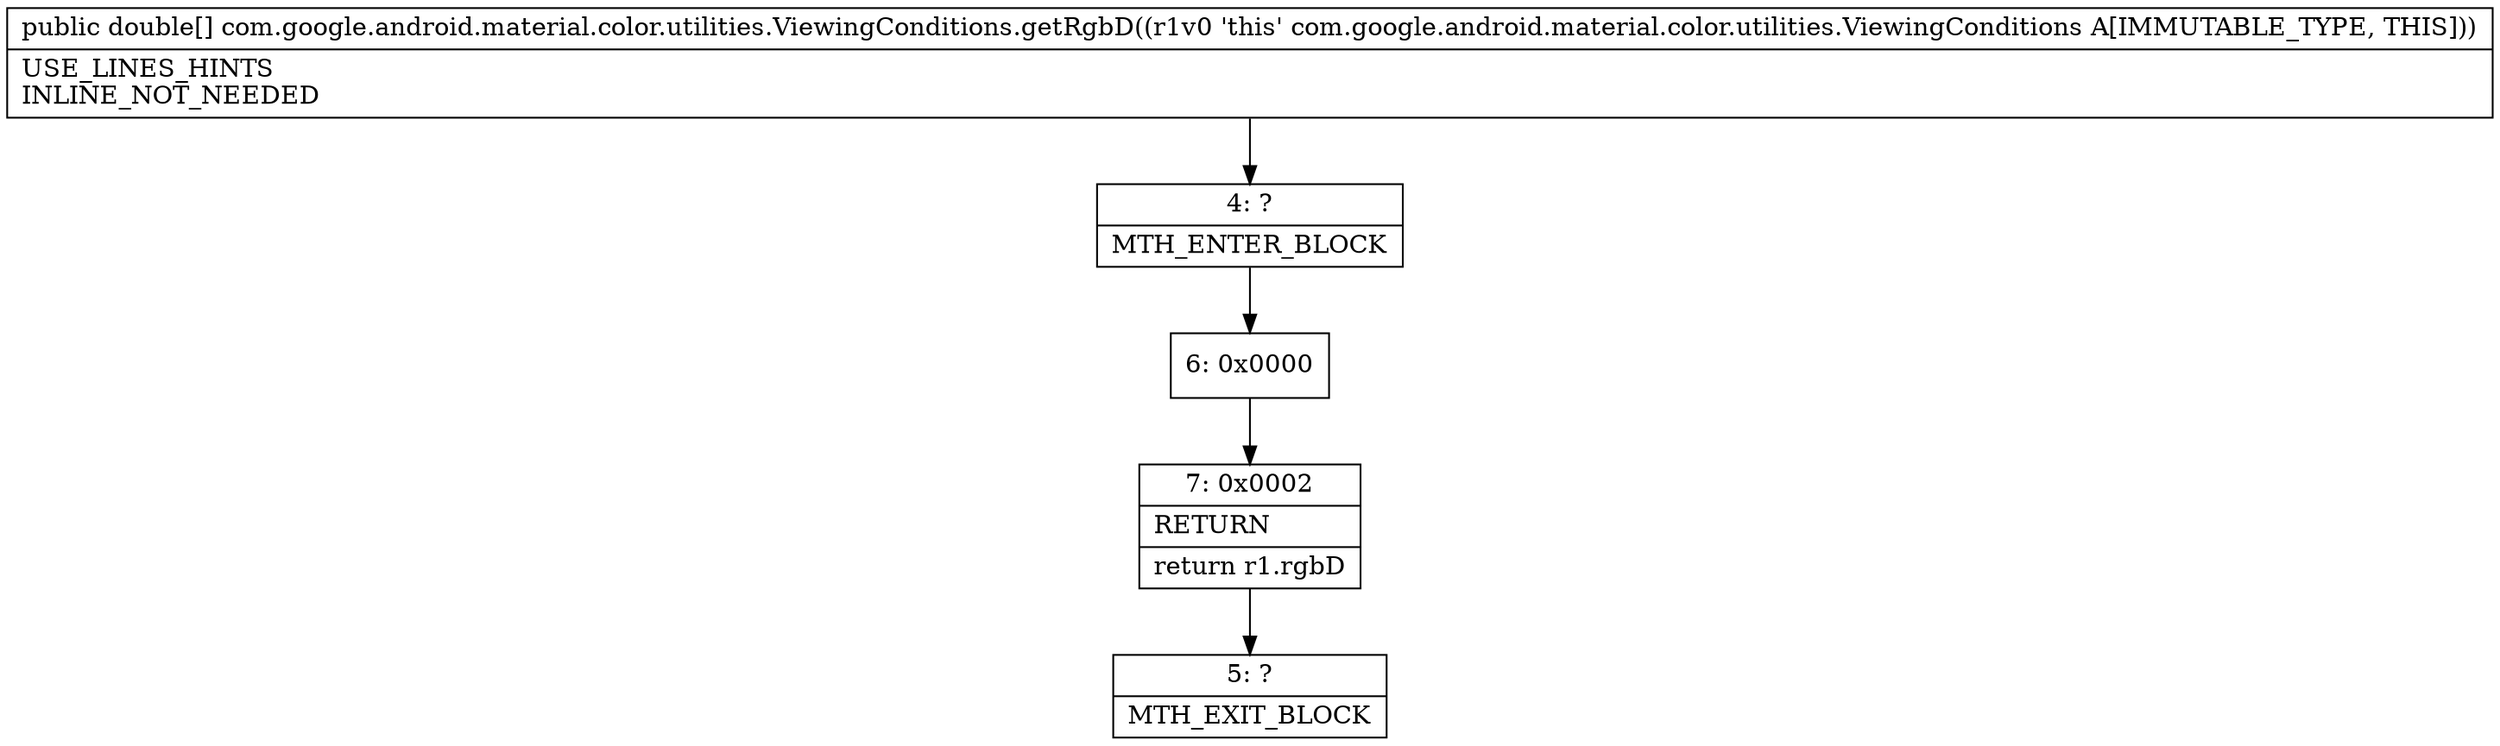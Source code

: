 digraph "CFG forcom.google.android.material.color.utilities.ViewingConditions.getRgbD()[D" {
Node_4 [shape=record,label="{4\:\ ?|MTH_ENTER_BLOCK\l}"];
Node_6 [shape=record,label="{6\:\ 0x0000}"];
Node_7 [shape=record,label="{7\:\ 0x0002|RETURN\l|return r1.rgbD\l}"];
Node_5 [shape=record,label="{5\:\ ?|MTH_EXIT_BLOCK\l}"];
MethodNode[shape=record,label="{public double[] com.google.android.material.color.utilities.ViewingConditions.getRgbD((r1v0 'this' com.google.android.material.color.utilities.ViewingConditions A[IMMUTABLE_TYPE, THIS]))  | USE_LINES_HINTS\lINLINE_NOT_NEEDED\l}"];
MethodNode -> Node_4;Node_4 -> Node_6;
Node_6 -> Node_7;
Node_7 -> Node_5;
}

